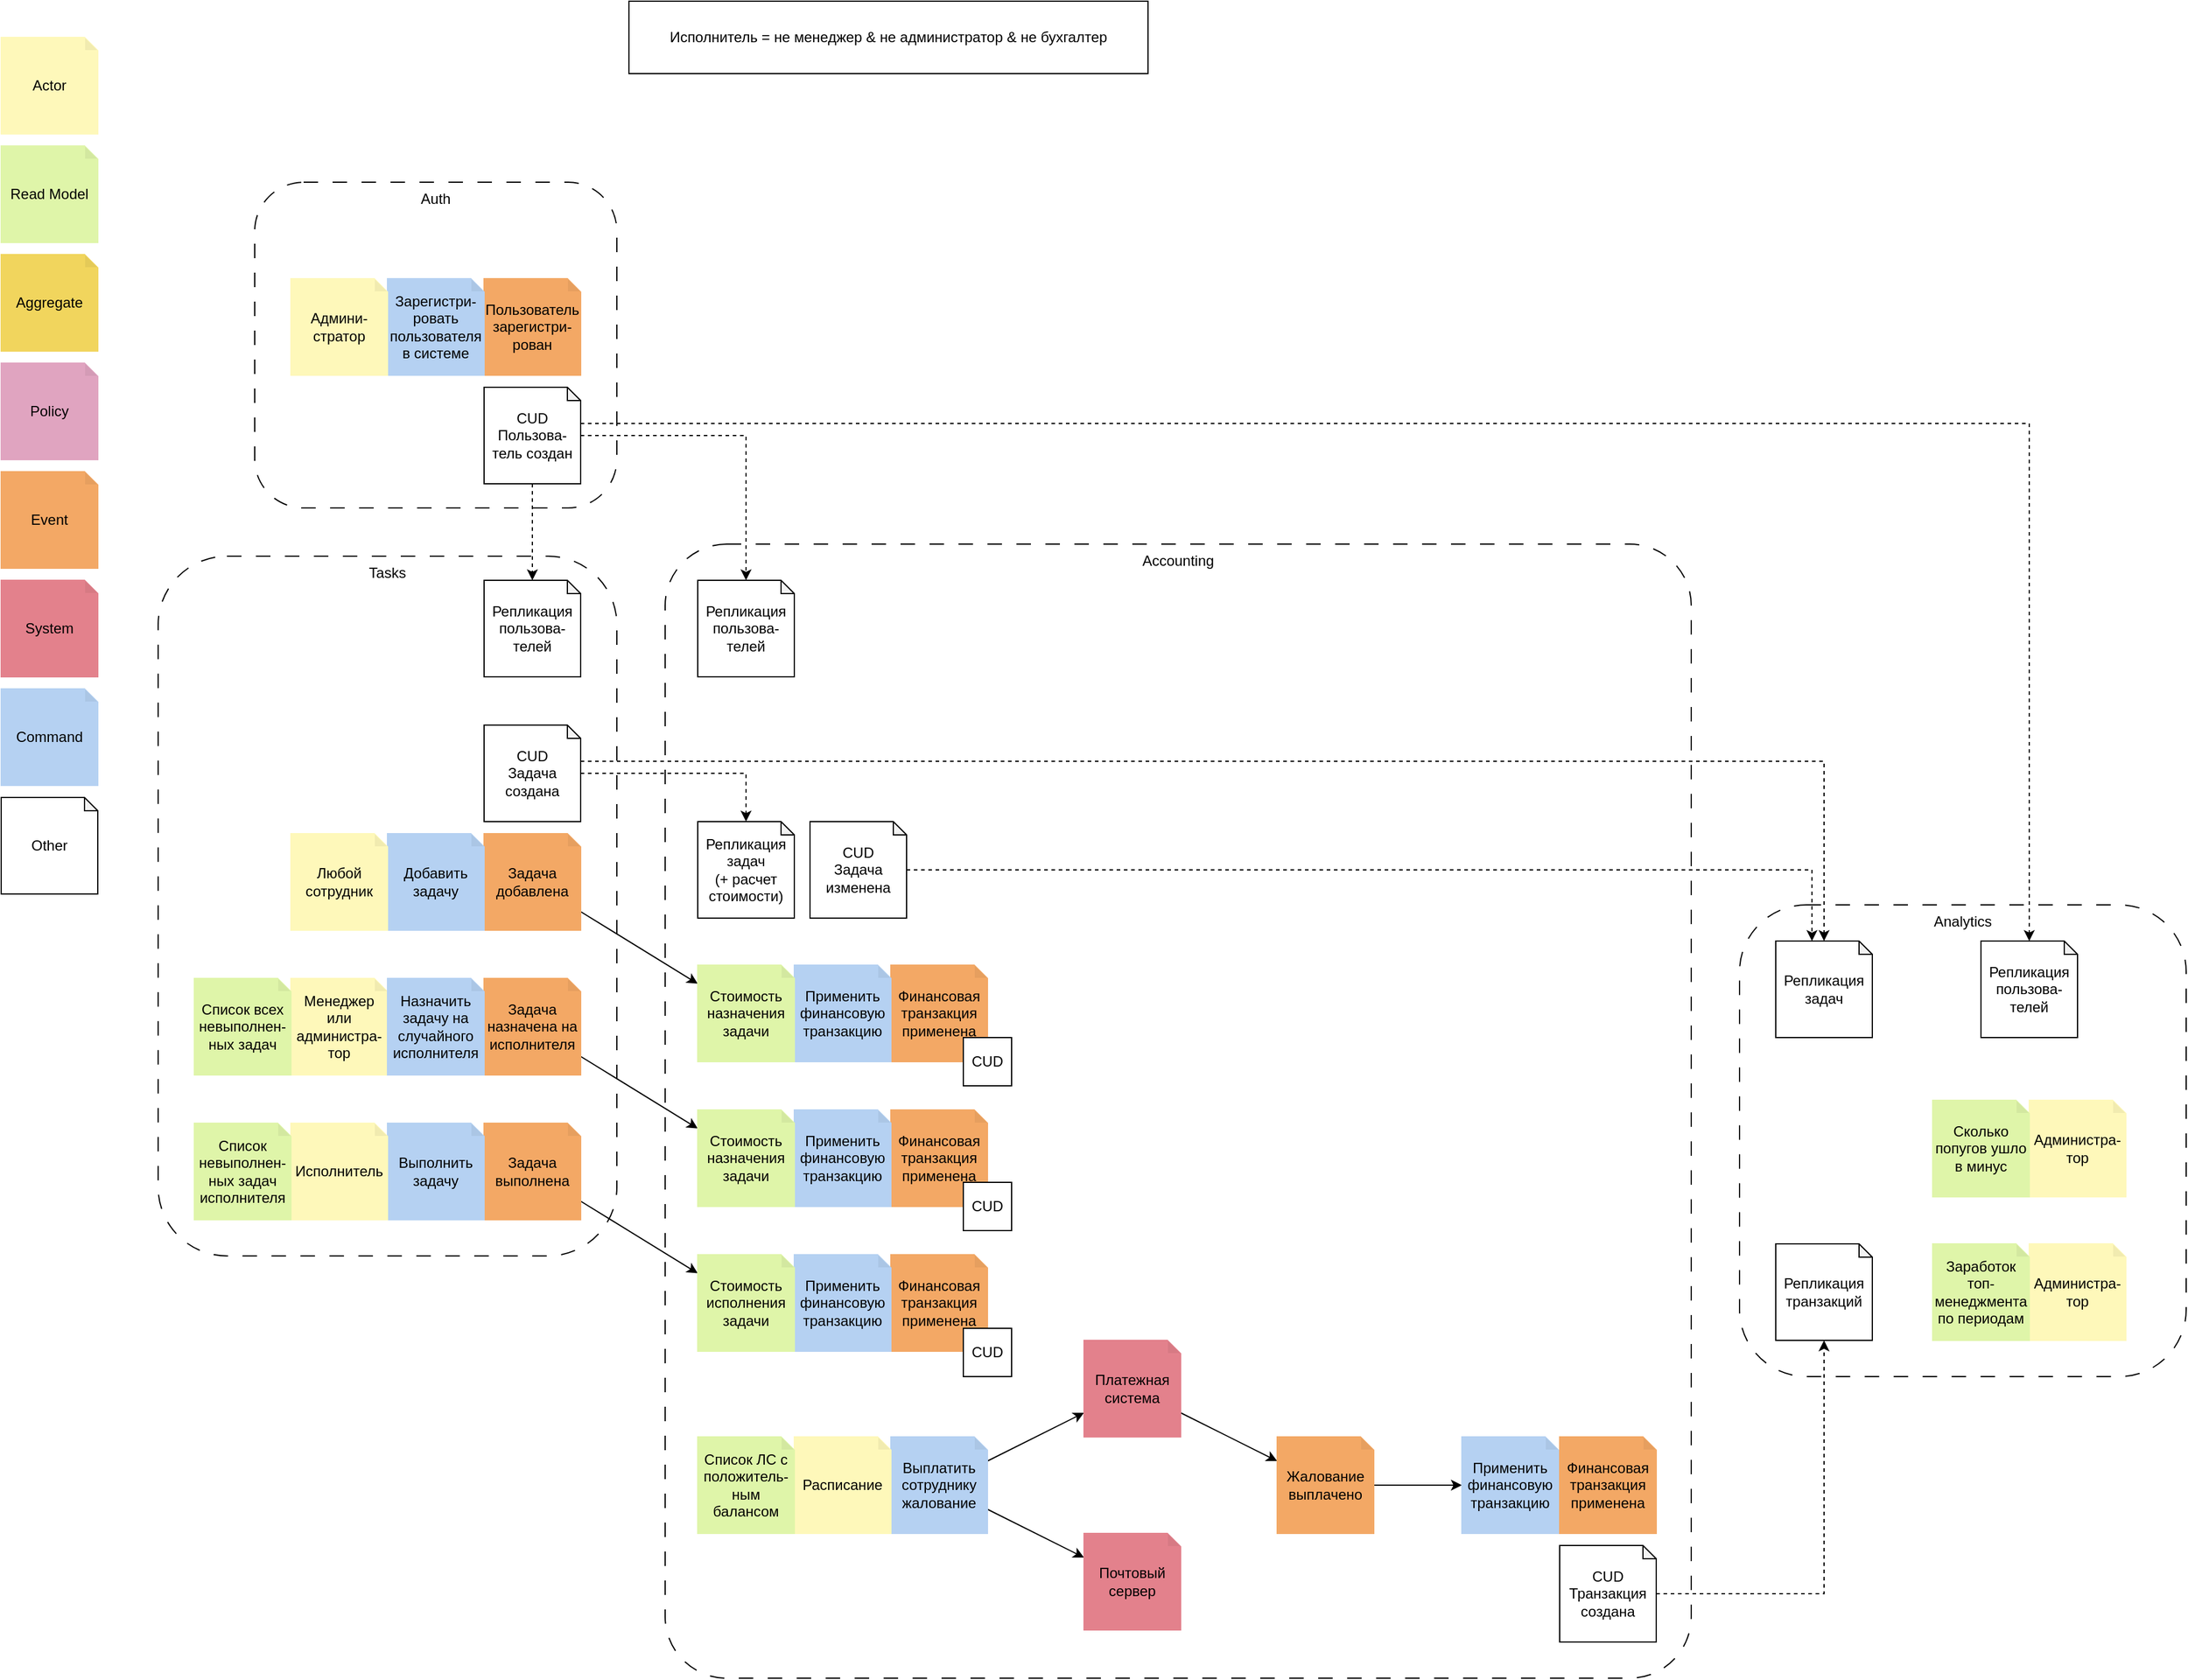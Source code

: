 <mxfile version="24.0.4" type="device">
  <diagram name="Page-1" id="BTBTiwG7ZaJVymEiWCRw">
    <mxGraphModel dx="1461" dy="933" grid="1" gridSize="10" guides="1" tooltips="1" connect="1" arrows="1" fold="1" page="1" pageScale="1" pageWidth="827" pageHeight="1169" math="0" shadow="0">
      <root>
        <mxCell id="0" />
        <mxCell id="1" parent="0" />
        <mxCell id="mUZLVD3MMct8JdN2_CIU-161" value="Auth" style="rounded=1;whiteSpace=wrap;html=1;dashed=1;fillColor=none;align=center;verticalAlign=top;dashPattern=12 12;" parent="1" vertex="1">
          <mxGeometry x="250" y="200.05" width="300" height="269.95" as="geometry" />
        </mxCell>
        <mxCell id="mUZLVD3MMct8JdN2_CIU-162" value="Tasks" style="rounded=1;whiteSpace=wrap;html=1;dashed=1;fillColor=none;align=center;verticalAlign=top;dashPattern=12 12;" parent="1" vertex="1">
          <mxGeometry x="170" y="510" width="380" height="580" as="geometry" />
        </mxCell>
        <mxCell id="mUZLVD3MMct8JdN2_CIU-163" value="Accounting" style="rounded=1;whiteSpace=wrap;html=1;dashed=1;fillColor=none;align=center;verticalAlign=top;dashPattern=12 12;arcSize=6;" parent="1" vertex="1">
          <mxGeometry x="590" y="500" width="850" height="940" as="geometry" />
        </mxCell>
        <mxCell id="mUZLVD3MMct8JdN2_CIU-166" value="Analytics" style="rounded=1;whiteSpace=wrap;html=1;dashed=1;fillColor=none;align=center;verticalAlign=top;dashPattern=12 12;" parent="1" vertex="1">
          <mxGeometry x="1480" y="799" width="370" height="391" as="geometry" />
        </mxCell>
        <mxCell id="mUZLVD3MMct8JdN2_CIU-1" value="Actor" style="shape=note;whiteSpace=wrap;html=1;backgroundOutline=1;darkOpacity=0.05;rotation=0;horizontal=1;size=11;labelBackgroundColor=none;fillColor=#fef8ba;strokeColor=#fef8ba;" parent="1" vertex="1">
          <mxGeometry x="40" y="80" width="80" height="80" as="geometry" />
        </mxCell>
        <mxCell id="mUZLVD3MMct8JdN2_CIU-2" value="Command" style="shape=note;whiteSpace=wrap;html=1;backgroundOutline=1;darkOpacity=0.05;rotation=0;horizontal=1;size=11;fillColor=#b5d1f2;strokeColor=#b5d1f2;" parent="1" vertex="1">
          <mxGeometry x="40" y="620" width="80" height="80" as="geometry" />
        </mxCell>
        <mxCell id="mUZLVD3MMct8JdN2_CIU-3" value="Aggregate" style="shape=note;whiteSpace=wrap;html=1;backgroundOutline=1;darkOpacity=0.05;rotation=0;horizontal=1;size=11;labelBackgroundColor=none;fillColor=#f1d55d;strokeColor=#f1d55d;" parent="1" vertex="1">
          <mxGeometry x="40" y="260" width="80" height="80" as="geometry" />
        </mxCell>
        <mxCell id="mUZLVD3MMct8JdN2_CIU-4" value="System" style="shape=note;whiteSpace=wrap;html=1;backgroundOutline=1;darkOpacity=0.05;rotation=0;horizontal=1;size=11;labelBackgroundColor=none;fillColor=#e3818c;strokeColor=#e3818c;" parent="1" vertex="1">
          <mxGeometry x="40" y="530" width="80" height="80" as="geometry" />
        </mxCell>
        <mxCell id="mUZLVD3MMct8JdN2_CIU-5" value="Read Model" style="shape=note;whiteSpace=wrap;html=1;backgroundOutline=1;darkOpacity=0.05;rotation=0;horizontal=1;size=11;labelBackgroundColor=none;fillColor=#dff5a9;strokeColor=#dff5a9;" parent="1" vertex="1">
          <mxGeometry x="40" y="170" width="80" height="80" as="geometry" />
        </mxCell>
        <mxCell id="mUZLVD3MMct8JdN2_CIU-6" value="Event" style="shape=note;whiteSpace=wrap;html=1;backgroundOutline=1;darkOpacity=0.05;rotation=0;horizontal=1;size=11;labelBackgroundColor=none;fillColor=#f3a865;strokeColor=#f3a865;" parent="1" vertex="1">
          <mxGeometry x="40" y="440" width="80" height="80" as="geometry" />
        </mxCell>
        <mxCell id="mUZLVD3MMct8JdN2_CIU-8" value="Policy" style="shape=note;whiteSpace=wrap;html=1;backgroundOutline=1;darkOpacity=0.05;rotation=0;horizontal=1;size=11;labelBackgroundColor=none;fillColor=#e0a4c0;strokeColor=#e0a4c0;" parent="1" vertex="1">
          <mxGeometry x="40" y="350" width="80" height="80" as="geometry" />
        </mxCell>
        <mxCell id="mUZLVD3MMct8JdN2_CIU-9" value="Пользователь зарегистри-рован" style="shape=note;html=1;backgroundOutline=1;darkOpacity=0.05;rotation=0;horizontal=1;size=11;labelBackgroundColor=none;fillColor=#f3a865;strokeColor=#f3a865;whiteSpace=wrap;" parent="1" vertex="1">
          <mxGeometry x="440" y="280.05" width="80" height="80" as="geometry" />
        </mxCell>
        <mxCell id="kjUL3R7Ou6bvfYDgpAMp-14" style="rounded=0;orthogonalLoop=1;jettySize=auto;html=1;" edge="1" parent="1" source="mUZLVD3MMct8JdN2_CIU-10" target="mUZLVD3MMct8JdN2_CIU-93">
          <mxGeometry relative="1" as="geometry" />
        </mxCell>
        <mxCell id="mUZLVD3MMct8JdN2_CIU-10" value="Задача добавлена" style="shape=note;html=1;backgroundOutline=1;darkOpacity=0.05;rotation=0;horizontal=1;size=11;labelBackgroundColor=none;fillColor=#f3a865;strokeColor=#f3a865;whiteSpace=wrap;" parent="1" vertex="1">
          <mxGeometry x="440" y="740" width="80" height="80" as="geometry" />
        </mxCell>
        <mxCell id="kjUL3R7Ou6bvfYDgpAMp-15" style="rounded=0;orthogonalLoop=1;jettySize=auto;html=1;" edge="1" parent="1" source="mUZLVD3MMct8JdN2_CIU-11" target="mUZLVD3MMct8JdN2_CIU-91">
          <mxGeometry relative="1" as="geometry" />
        </mxCell>
        <mxCell id="mUZLVD3MMct8JdN2_CIU-11" value="Задача назначена на исполнителя" style="shape=note;html=1;backgroundOutline=1;darkOpacity=0.05;rotation=0;horizontal=1;size=11;labelBackgroundColor=none;fillColor=#f3a865;strokeColor=#f3a865;whiteSpace=wrap;" parent="1" vertex="1">
          <mxGeometry x="440" y="860" width="80" height="80" as="geometry" />
        </mxCell>
        <mxCell id="kjUL3R7Ou6bvfYDgpAMp-16" style="rounded=0;orthogonalLoop=1;jettySize=auto;html=1;" edge="1" parent="1" source="mUZLVD3MMct8JdN2_CIU-12" target="mUZLVD3MMct8JdN2_CIU-92">
          <mxGeometry relative="1" as="geometry" />
        </mxCell>
        <mxCell id="mUZLVD3MMct8JdN2_CIU-12" value="Задача выполнена" style="shape=note;html=1;backgroundOutline=1;darkOpacity=0.05;rotation=0;horizontal=1;size=11;labelBackgroundColor=none;fillColor=#f3a865;strokeColor=#f3a865;whiteSpace=wrap;" parent="1" vertex="1">
          <mxGeometry x="440" y="980" width="80" height="80" as="geometry" />
        </mxCell>
        <mxCell id="mUZLVD3MMct8JdN2_CIU-14" value="Финансовая транзакция применена" style="shape=note;html=1;backgroundOutline=1;darkOpacity=0.05;rotation=0;horizontal=1;size=11;labelBackgroundColor=none;fillColor=#f3a865;strokeColor=#f3a865;whiteSpace=wrap;" parent="1" vertex="1">
          <mxGeometry x="777" y="1089" width="80" height="80" as="geometry" />
        </mxCell>
        <mxCell id="mUZLVD3MMct8JdN2_CIU-18" value="Зарегистри-ровать пользователя в системе" style="shape=note;whiteSpace=wrap;html=1;backgroundOutline=1;darkOpacity=0.05;rotation=0;horizontal=1;size=11;fillColor=#b5d1f2;strokeColor=#b5d1f2;" parent="1" vertex="1">
          <mxGeometry x="360" y="280.05" width="80" height="80" as="geometry" />
        </mxCell>
        <mxCell id="mUZLVD3MMct8JdN2_CIU-19" value="Админи-стратор" style="shape=note;whiteSpace=wrap;html=1;backgroundOutline=1;darkOpacity=0.05;rotation=0;horizontal=1;size=11;labelBackgroundColor=none;fillColor=#fef8ba;strokeColor=#fef8ba;" parent="1" vertex="1">
          <mxGeometry x="280" y="280.05" width="80" height="80" as="geometry" />
        </mxCell>
        <mxCell id="mUZLVD3MMct8JdN2_CIU-20" value="Добавить задачу" style="shape=note;whiteSpace=wrap;html=1;backgroundOutline=1;darkOpacity=0.05;rotation=0;horizontal=1;size=11;fillColor=#b5d1f2;strokeColor=#b5d1f2;" parent="1" vertex="1">
          <mxGeometry x="360" y="740" width="80" height="80" as="geometry" />
        </mxCell>
        <mxCell id="mUZLVD3MMct8JdN2_CIU-21" value="Любой сотрудник" style="shape=note;whiteSpace=wrap;html=1;backgroundOutline=1;darkOpacity=0.05;rotation=0;horizontal=1;size=11;labelBackgroundColor=none;fillColor=#fef8ba;strokeColor=#fef8ba;" parent="1" vertex="1">
          <mxGeometry x="280" y="740" width="80" height="80" as="geometry" />
        </mxCell>
        <mxCell id="mUZLVD3MMct8JdN2_CIU-23" value="Выполнить задачу" style="shape=note;whiteSpace=wrap;html=1;backgroundOutline=1;darkOpacity=0.05;rotation=0;horizontal=1;size=11;fillColor=#b5d1f2;strokeColor=#b5d1f2;" parent="1" vertex="1">
          <mxGeometry x="360" y="980" width="80" height="80" as="geometry" />
        </mxCell>
        <mxCell id="mUZLVD3MMct8JdN2_CIU-24" value="Применить финансовую транзакцию" style="shape=note;whiteSpace=wrap;html=1;backgroundOutline=1;darkOpacity=0.05;rotation=0;horizontal=1;size=11;fillColor=#b5d1f2;strokeColor=#b5d1f2;" parent="1" vertex="1">
          <mxGeometry x="697" y="1089" width="80" height="80" as="geometry" />
        </mxCell>
        <mxCell id="mUZLVD3MMct8JdN2_CIU-31" value="Менеджер или администра-тор" style="shape=note;whiteSpace=wrap;html=1;backgroundOutline=1;darkOpacity=0.05;rotation=0;horizontal=1;size=11;labelBackgroundColor=none;fillColor=#fef8ba;strokeColor=#fef8ba;" parent="1" vertex="1">
          <mxGeometry x="280" y="860" width="80" height="80" as="geometry" />
        </mxCell>
        <mxCell id="mUZLVD3MMct8JdN2_CIU-33" value="Исполнитель" style="shape=note;whiteSpace=wrap;html=1;backgroundOutline=1;darkOpacity=0.05;rotation=0;horizontal=1;size=11;labelBackgroundColor=none;fillColor=#fef8ba;strokeColor=#fef8ba;" parent="1" vertex="1">
          <mxGeometry x="280" y="980" width="80" height="80" as="geometry" />
        </mxCell>
        <mxCell id="mUZLVD3MMct8JdN2_CIU-34" value="Исполнитель = не менеджер &amp;amp; не администратор &amp;amp; не бухгалтер" style="rounded=0;whiteSpace=wrap;html=1;" parent="1" vertex="1">
          <mxGeometry x="560" y="50" width="430" height="60" as="geometry" />
        </mxCell>
        <mxCell id="mUZLVD3MMct8JdN2_CIU-38" value="Назначить задачу на случайного исполнителя" style="shape=note;whiteSpace=wrap;html=1;backgroundOutline=1;darkOpacity=0.05;rotation=0;horizontal=1;size=11;fillColor=#b5d1f2;strokeColor=#b5d1f2;" parent="1" vertex="1">
          <mxGeometry x="360" y="860" width="80" height="80" as="geometry" />
        </mxCell>
        <mxCell id="mUZLVD3MMct8JdN2_CIU-41" value="Финансовая транзакция применена" style="shape=note;html=1;backgroundOutline=1;darkOpacity=0.05;rotation=0;horizontal=1;size=11;labelBackgroundColor=none;fillColor=#f3a865;strokeColor=#f3a865;whiteSpace=wrap;" parent="1" vertex="1">
          <mxGeometry x="777" y="849" width="80" height="80" as="geometry" />
        </mxCell>
        <mxCell id="mUZLVD3MMct8JdN2_CIU-42" value="Применить финансовую транзакцию" style="shape=note;whiteSpace=wrap;html=1;backgroundOutline=1;darkOpacity=0.05;rotation=0;horizontal=1;size=11;fillColor=#b5d1f2;strokeColor=#b5d1f2;" parent="1" vertex="1">
          <mxGeometry x="697" y="849" width="80" height="80" as="geometry" />
        </mxCell>
        <mxCell id="mUZLVD3MMct8JdN2_CIU-48" value="Финансовая транзакция применена" style="shape=note;html=1;backgroundOutline=1;darkOpacity=0.05;rotation=0;horizontal=1;size=11;labelBackgroundColor=none;fillColor=#f3a865;strokeColor=#f3a865;whiteSpace=wrap;" parent="1" vertex="1">
          <mxGeometry x="777" y="969" width="80" height="80" as="geometry" />
        </mxCell>
        <mxCell id="mUZLVD3MMct8JdN2_CIU-49" value="Применить финансовую транзакцию" style="shape=note;whiteSpace=wrap;html=1;backgroundOutline=1;darkOpacity=0.05;rotation=0;horizontal=1;size=11;fillColor=#b5d1f2;strokeColor=#b5d1f2;" parent="1" vertex="1">
          <mxGeometry x="697" y="969" width="80" height="80" as="geometry" />
        </mxCell>
        <mxCell id="mUZLVD3MMct8JdN2_CIU-62" value="Список всех невыполнен-ных задач" style="shape=note;whiteSpace=wrap;html=1;backgroundOutline=1;darkOpacity=0.05;rotation=0;horizontal=1;size=11;labelBackgroundColor=none;fillColor=#dff5a9;strokeColor=#dff5a9;" parent="1" vertex="1">
          <mxGeometry x="200" y="860" width="80" height="80" as="geometry" />
        </mxCell>
        <mxCell id="mUZLVD3MMct8JdN2_CIU-63" value="Список невыполнен-ных задач исполнителя" style="shape=note;whiteSpace=wrap;html=1;backgroundOutline=1;darkOpacity=0.05;rotation=0;horizontal=1;size=11;labelBackgroundColor=none;fillColor=#dff5a9;strokeColor=#dff5a9;" parent="1" vertex="1">
          <mxGeometry x="200" y="980" width="80" height="80" as="geometry" />
        </mxCell>
        <mxCell id="kjUL3R7Ou6bvfYDgpAMp-17" style="rounded=0;orthogonalLoop=1;jettySize=auto;html=1;" edge="1" parent="1" source="mUZLVD3MMct8JdN2_CIU-73" target="mUZLVD3MMct8JdN2_CIU-76">
          <mxGeometry relative="1" as="geometry" />
        </mxCell>
        <mxCell id="kjUL3R7Ou6bvfYDgpAMp-18" style="rounded=0;orthogonalLoop=1;jettySize=auto;html=1;" edge="1" parent="1" source="mUZLVD3MMct8JdN2_CIU-73" target="mUZLVD3MMct8JdN2_CIU-100">
          <mxGeometry relative="1" as="geometry" />
        </mxCell>
        <mxCell id="mUZLVD3MMct8JdN2_CIU-73" value="Выплатить сотруднику жалование" style="shape=note;whiteSpace=wrap;html=1;backgroundOutline=1;darkOpacity=0.05;rotation=0;horizontal=1;size=11;fillColor=#b5d1f2;strokeColor=#b5d1f2;" parent="1" vertex="1">
          <mxGeometry x="777" y="1240" width="80" height="80" as="geometry" />
        </mxCell>
        <mxCell id="mUZLVD3MMct8JdN2_CIU-74" value="Расписание" style="shape=note;whiteSpace=wrap;html=1;backgroundOutline=1;darkOpacity=0.05;rotation=0;horizontal=1;size=11;labelBackgroundColor=none;fillColor=#fef8ba;strokeColor=#fef8ba;" parent="1" vertex="1">
          <mxGeometry x="697" y="1240" width="80" height="80" as="geometry" />
        </mxCell>
        <mxCell id="mUZLVD3MMct8JdN2_CIU-75" value="Список ЛС с положитель-ным балансом" style="shape=note;whiteSpace=wrap;html=1;backgroundOutline=1;darkOpacity=0.05;rotation=0;horizontal=1;size=11;labelBackgroundColor=none;fillColor=#dff5a9;strokeColor=#dff5a9;" parent="1" vertex="1">
          <mxGeometry x="617" y="1240" width="80" height="80" as="geometry" />
        </mxCell>
        <mxCell id="kjUL3R7Ou6bvfYDgpAMp-20" style="rounded=0;orthogonalLoop=1;jettySize=auto;html=1;" edge="1" parent="1" source="mUZLVD3MMct8JdN2_CIU-76" target="mUZLVD3MMct8JdN2_CIU-77">
          <mxGeometry relative="1" as="geometry" />
        </mxCell>
        <mxCell id="mUZLVD3MMct8JdN2_CIU-76" value="Платежная система" style="shape=note;whiteSpace=wrap;html=1;backgroundOutline=1;darkOpacity=0.05;rotation=0;horizontal=1;size=11;labelBackgroundColor=none;fillColor=#e3818c;strokeColor=#e3818c;" parent="1" vertex="1">
          <mxGeometry x="937" y="1160" width="80" height="80" as="geometry" />
        </mxCell>
        <mxCell id="kjUL3R7Ou6bvfYDgpAMp-24" style="edgeStyle=orthogonalEdgeStyle;rounded=0;orthogonalLoop=1;jettySize=auto;html=1;" edge="1" parent="1" source="mUZLVD3MMct8JdN2_CIU-77" target="mUZLVD3MMct8JdN2_CIU-82">
          <mxGeometry relative="1" as="geometry" />
        </mxCell>
        <mxCell id="mUZLVD3MMct8JdN2_CIU-77" value="Жалование выплачено" style="shape=note;html=1;backgroundOutline=1;darkOpacity=0.05;rotation=0;horizontal=1;size=11;labelBackgroundColor=none;fillColor=#f3a865;strokeColor=#f3a865;whiteSpace=wrap;" parent="1" vertex="1">
          <mxGeometry x="1097" y="1240" width="80" height="80" as="geometry" />
        </mxCell>
        <mxCell id="mUZLVD3MMct8JdN2_CIU-82" value="Применить финансовую транзакцию" style="shape=note;whiteSpace=wrap;html=1;backgroundOutline=1;darkOpacity=0.05;rotation=0;horizontal=1;size=11;fillColor=#b5d1f2;strokeColor=#b5d1f2;" parent="1" vertex="1">
          <mxGeometry x="1250" y="1240" width="80" height="80" as="geometry" />
        </mxCell>
        <mxCell id="mUZLVD3MMct8JdN2_CIU-85" value="Финансовая транзакция применена" style="shape=note;html=1;backgroundOutline=1;darkOpacity=0.05;rotation=0;horizontal=1;size=11;labelBackgroundColor=none;fillColor=#f3a865;strokeColor=#f3a865;whiteSpace=wrap;" parent="1" vertex="1">
          <mxGeometry x="1331" y="1240" width="80" height="80" as="geometry" />
        </mxCell>
        <mxCell id="mUZLVD3MMct8JdN2_CIU-91" value="Стоимость назначения задачи" style="shape=note;whiteSpace=wrap;html=1;backgroundOutline=1;darkOpacity=0.05;rotation=0;horizontal=1;size=11;labelBackgroundColor=none;fillColor=#dff5a9;strokeColor=#dff5a9;" parent="1" vertex="1">
          <mxGeometry x="617" y="969" width="80" height="80" as="geometry" />
        </mxCell>
        <mxCell id="mUZLVD3MMct8JdN2_CIU-92" value="Стоимость исполнения задачи" style="shape=note;whiteSpace=wrap;html=1;backgroundOutline=1;darkOpacity=0.05;rotation=0;horizontal=1;size=11;labelBackgroundColor=none;fillColor=#dff5a9;strokeColor=#dff5a9;" parent="1" vertex="1">
          <mxGeometry x="617" y="1089" width="80" height="80" as="geometry" />
        </mxCell>
        <mxCell id="mUZLVD3MMct8JdN2_CIU-93" value="Стоимость назначения задачи" style="shape=note;whiteSpace=wrap;html=1;backgroundOutline=1;darkOpacity=0.05;rotation=0;horizontal=1;size=11;labelBackgroundColor=none;fillColor=#dff5a9;strokeColor=#dff5a9;" parent="1" vertex="1">
          <mxGeometry x="617" y="849" width="80" height="80" as="geometry" />
        </mxCell>
        <mxCell id="mUZLVD3MMct8JdN2_CIU-100" value="Почтовый сервер" style="shape=note;whiteSpace=wrap;html=1;backgroundOutline=1;darkOpacity=0.05;rotation=0;horizontal=1;size=11;labelBackgroundColor=none;fillColor=#e3818c;strokeColor=#e3818c;" parent="1" vertex="1">
          <mxGeometry x="937" y="1320" width="80" height="80" as="geometry" />
        </mxCell>
        <mxCell id="kjUL3R7Ou6bvfYDgpAMp-2" value="Other" style="shape=note;whiteSpace=wrap;html=1;backgroundOutline=1;darkOpacity=0.05;rotation=0;horizontal=1;size=11;" vertex="1" parent="1">
          <mxGeometry x="40" y="710" width="80" height="80" as="geometry" />
        </mxCell>
        <mxCell id="kjUL3R7Ou6bvfYDgpAMp-13" style="edgeStyle=orthogonalEdgeStyle;rounded=0;orthogonalLoop=1;jettySize=auto;html=1;dashed=1;" edge="1" parent="1" source="kjUL3R7Ou6bvfYDgpAMp-3" target="kjUL3R7Ou6bvfYDgpAMp-7">
          <mxGeometry relative="1" as="geometry" />
        </mxCell>
        <mxCell id="kjUL3R7Ou6bvfYDgpAMp-42" style="edgeStyle=orthogonalEdgeStyle;rounded=0;orthogonalLoop=1;jettySize=auto;html=1;dashed=1;" edge="1" parent="1" source="kjUL3R7Ou6bvfYDgpAMp-3" target="kjUL3R7Ou6bvfYDgpAMp-41">
          <mxGeometry relative="1" as="geometry">
            <Array as="points">
              <mxPoint x="1720" y="400" />
            </Array>
          </mxGeometry>
        </mxCell>
        <mxCell id="kjUL3R7Ou6bvfYDgpAMp-3" value="CUD&lt;br&gt;Пользова-тель создан" style="shape=note;whiteSpace=wrap;html=1;backgroundOutline=1;darkOpacity=0.05;rotation=0;horizontal=1;size=11;" vertex="1" parent="1">
          <mxGeometry x="440" y="370" width="80" height="80" as="geometry" />
        </mxCell>
        <mxCell id="kjUL3R7Ou6bvfYDgpAMp-43" style="edgeStyle=orthogonalEdgeStyle;rounded=0;orthogonalLoop=1;jettySize=auto;html=1;dashed=1;" edge="1" parent="1" source="kjUL3R7Ou6bvfYDgpAMp-4" target="kjUL3R7Ou6bvfYDgpAMp-10">
          <mxGeometry relative="1" as="geometry">
            <Array as="points">
              <mxPoint x="657" y="690" />
            </Array>
          </mxGeometry>
        </mxCell>
        <mxCell id="kjUL3R7Ou6bvfYDgpAMp-44" style="edgeStyle=orthogonalEdgeStyle;rounded=0;orthogonalLoop=1;jettySize=auto;html=1;dashed=1;" edge="1" parent="1" source="kjUL3R7Ou6bvfYDgpAMp-4" target="kjUL3R7Ou6bvfYDgpAMp-28">
          <mxGeometry relative="1" as="geometry">
            <Array as="points">
              <mxPoint x="1550" y="680" />
            </Array>
          </mxGeometry>
        </mxCell>
        <mxCell id="kjUL3R7Ou6bvfYDgpAMp-4" value="CUD&lt;br&gt;Задача создана" style="shape=note;whiteSpace=wrap;html=1;backgroundOutline=1;darkOpacity=0.05;rotation=0;horizontal=1;size=11;" vertex="1" parent="1">
          <mxGeometry x="440" y="650" width="80" height="80" as="geometry" />
        </mxCell>
        <mxCell id="kjUL3R7Ou6bvfYDgpAMp-5" value="Репликация пользова-телей" style="shape=note;whiteSpace=wrap;html=1;backgroundOutline=1;darkOpacity=0.05;rotation=0;horizontal=1;size=11;" vertex="1" parent="1">
          <mxGeometry x="440" y="530" width="80" height="80" as="geometry" />
        </mxCell>
        <mxCell id="kjUL3R7Ou6bvfYDgpAMp-6" style="edgeStyle=orthogonalEdgeStyle;rounded=0;orthogonalLoop=1;jettySize=auto;html=1;entryX=0.5;entryY=0;entryDx=0;entryDy=0;entryPerimeter=0;dashed=1;" edge="1" parent="1" source="kjUL3R7Ou6bvfYDgpAMp-3" target="kjUL3R7Ou6bvfYDgpAMp-5">
          <mxGeometry relative="1" as="geometry" />
        </mxCell>
        <mxCell id="kjUL3R7Ou6bvfYDgpAMp-7" value="Репликация пользова-телей" style="shape=note;whiteSpace=wrap;html=1;backgroundOutline=1;darkOpacity=0.05;rotation=0;horizontal=1;size=11;" vertex="1" parent="1">
          <mxGeometry x="617" y="530" width="80" height="80" as="geometry" />
        </mxCell>
        <mxCell id="kjUL3R7Ou6bvfYDgpAMp-10" value="Репликация задач&lt;br&gt;(+ расчет стоимости)" style="shape=note;whiteSpace=wrap;html=1;backgroundOutline=1;darkOpacity=0.05;rotation=0;horizontal=1;size=11;" vertex="1" parent="1">
          <mxGeometry x="617" y="730" width="80" height="80" as="geometry" />
        </mxCell>
        <mxCell id="kjUL3R7Ou6bvfYDgpAMp-29" value="" style="edgeStyle=orthogonalEdgeStyle;rounded=0;orthogonalLoop=1;jettySize=auto;html=1;dashed=1;" edge="1" parent="1" source="kjUL3R7Ou6bvfYDgpAMp-26" target="kjUL3R7Ou6bvfYDgpAMp-28">
          <mxGeometry relative="1" as="geometry">
            <Array as="points">
              <mxPoint x="1540" y="770" />
            </Array>
          </mxGeometry>
        </mxCell>
        <mxCell id="kjUL3R7Ou6bvfYDgpAMp-26" value="CUD&lt;br&gt;Задача изменена" style="shape=note;whiteSpace=wrap;html=1;backgroundOutline=1;darkOpacity=0.05;rotation=0;horizontal=1;size=11;" vertex="1" parent="1">
          <mxGeometry x="710" y="730" width="80" height="80" as="geometry" />
        </mxCell>
        <mxCell id="kjUL3R7Ou6bvfYDgpAMp-28" value="Репликация задач" style="shape=note;whiteSpace=wrap;html=1;backgroundOutline=1;darkOpacity=0.05;rotation=0;horizontal=1;size=11;" vertex="1" parent="1">
          <mxGeometry x="1510" y="829" width="80" height="80" as="geometry" />
        </mxCell>
        <mxCell id="kjUL3R7Ou6bvfYDgpAMp-35" value="" style="edgeStyle=orthogonalEdgeStyle;rounded=0;orthogonalLoop=1;jettySize=auto;html=1;dashed=1;" edge="1" parent="1" source="kjUL3R7Ou6bvfYDgpAMp-31" target="kjUL3R7Ou6bvfYDgpAMp-34">
          <mxGeometry relative="1" as="geometry" />
        </mxCell>
        <mxCell id="kjUL3R7Ou6bvfYDgpAMp-31" value="CUD&lt;br&gt;Транзакция создана" style="shape=note;whiteSpace=wrap;html=1;backgroundOutline=1;darkOpacity=0.05;rotation=0;horizontal=1;size=11;" vertex="1" parent="1">
          <mxGeometry x="1331" y="1330" width="80" height="80" as="geometry" />
        </mxCell>
        <mxCell id="kjUL3R7Ou6bvfYDgpAMp-34" value="Репликация транзакций" style="shape=note;whiteSpace=wrap;html=1;backgroundOutline=1;darkOpacity=0.05;rotation=0;horizontal=1;size=11;" vertex="1" parent="1">
          <mxGeometry x="1510" y="1080" width="80" height="80" as="geometry" />
        </mxCell>
        <mxCell id="kjUL3R7Ou6bvfYDgpAMp-37" value="CUD" style="whiteSpace=wrap;html=1;aspect=fixed;" vertex="1" parent="1">
          <mxGeometry x="837" y="1150" width="40" height="40" as="geometry" />
        </mxCell>
        <mxCell id="kjUL3R7Ou6bvfYDgpAMp-38" value="CUD" style="whiteSpace=wrap;html=1;aspect=fixed;" vertex="1" parent="1">
          <mxGeometry x="837" y="1029" width="40" height="40" as="geometry" />
        </mxCell>
        <mxCell id="kjUL3R7Ou6bvfYDgpAMp-39" value="CUD" style="whiteSpace=wrap;html=1;aspect=fixed;" vertex="1" parent="1">
          <mxGeometry x="837" y="909" width="40" height="40" as="geometry" />
        </mxCell>
        <mxCell id="kjUL3R7Ou6bvfYDgpAMp-41" value="Репликация пользова-телей" style="shape=note;whiteSpace=wrap;html=1;backgroundOutline=1;darkOpacity=0.05;rotation=0;horizontal=1;size=11;" vertex="1" parent="1">
          <mxGeometry x="1680" y="829" width="80" height="80" as="geometry" />
        </mxCell>
        <mxCell id="kjUL3R7Ou6bvfYDgpAMp-45" value="Администра-тор" style="shape=note;whiteSpace=wrap;html=1;backgroundOutline=1;darkOpacity=0.05;rotation=0;horizontal=1;size=11;labelBackgroundColor=none;fillColor=#fef8ba;strokeColor=#fef8ba;" vertex="1" parent="1">
          <mxGeometry x="1720" y="961" width="80" height="80" as="geometry" />
        </mxCell>
        <mxCell id="kjUL3R7Ou6bvfYDgpAMp-46" value="Сколько попугов ушло в минус" style="shape=note;whiteSpace=wrap;html=1;backgroundOutline=1;darkOpacity=0.05;rotation=0;horizontal=1;size=11;labelBackgroundColor=none;fillColor=#dff5a9;strokeColor=#dff5a9;" vertex="1" parent="1">
          <mxGeometry x="1640" y="961" width="80" height="80" as="geometry" />
        </mxCell>
        <mxCell id="kjUL3R7Ou6bvfYDgpAMp-47" value="Администра-тор" style="shape=note;whiteSpace=wrap;html=1;backgroundOutline=1;darkOpacity=0.05;rotation=0;horizontal=1;size=11;labelBackgroundColor=none;fillColor=#fef8ba;strokeColor=#fef8ba;" vertex="1" parent="1">
          <mxGeometry x="1720" y="1080" width="80" height="80" as="geometry" />
        </mxCell>
        <mxCell id="kjUL3R7Ou6bvfYDgpAMp-48" value="Заработок топ-менеджмента по периодам" style="shape=note;whiteSpace=wrap;html=1;backgroundOutline=1;darkOpacity=0.05;rotation=0;horizontal=1;size=11;labelBackgroundColor=none;fillColor=#dff5a9;strokeColor=#dff5a9;" vertex="1" parent="1">
          <mxGeometry x="1640" y="1080" width="80" height="80" as="geometry" />
        </mxCell>
      </root>
    </mxGraphModel>
  </diagram>
</mxfile>
